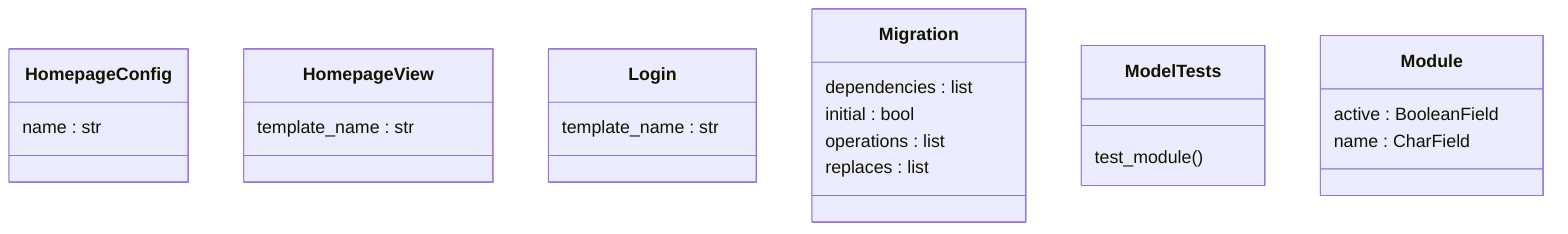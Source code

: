 classDiagram
  class HomepageConfig {
    name : str
  }
  class HomepageView {
    template_name : str
  }
  class Login {
    template_name : str
  }
  class Migration {
    dependencies : list
    initial : bool
    operations : list
    replaces : list
  }
  class ModelTests {
    test_module()
  }
  class Module {
    active : BooleanField
    name : CharField
  }